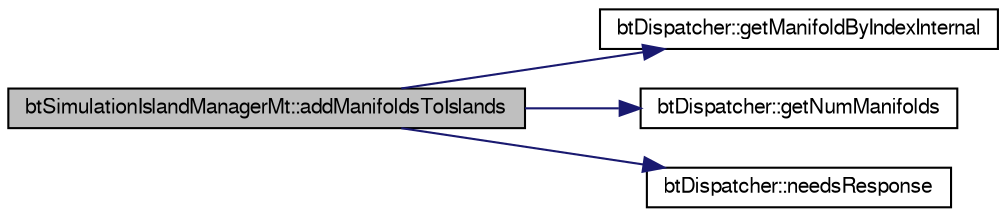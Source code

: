 digraph G
{
  bgcolor="transparent";
  edge [fontname="FreeSans",fontsize=10,labelfontname="FreeSans",labelfontsize=10];
  node [fontname="FreeSans",fontsize=10,shape=record];
  rankdir=LR;
  Node1 [label="btSimulationIslandManagerMt::addManifoldsToIslands",height=0.2,width=0.4,color="black", fillcolor="grey75", style="filled" fontcolor="black"];
  Node1 -> Node2 [color="midnightblue",fontsize=10,style="solid"];
  Node2 [label="btDispatcher::getManifoldByIndexInternal",height=0.2,width=0.4,color="black",URL="$classbt_dispatcher.html#39b0732750f15f48d2e8faa2de18d4e0"];
  Node1 -> Node3 [color="midnightblue",fontsize=10,style="solid"];
  Node3 [label="btDispatcher::getNumManifolds",height=0.2,width=0.4,color="black",URL="$classbt_dispatcher.html#0c94a046ac053c226d43211c5379c31f"];
  Node1 -> Node4 [color="midnightblue",fontsize=10,style="solid"];
  Node4 [label="btDispatcher::needsResponse",height=0.2,width=0.4,color="black",URL="$classbt_dispatcher.html#a3ac9c7d70da34e5647da1018880624d"];
}
